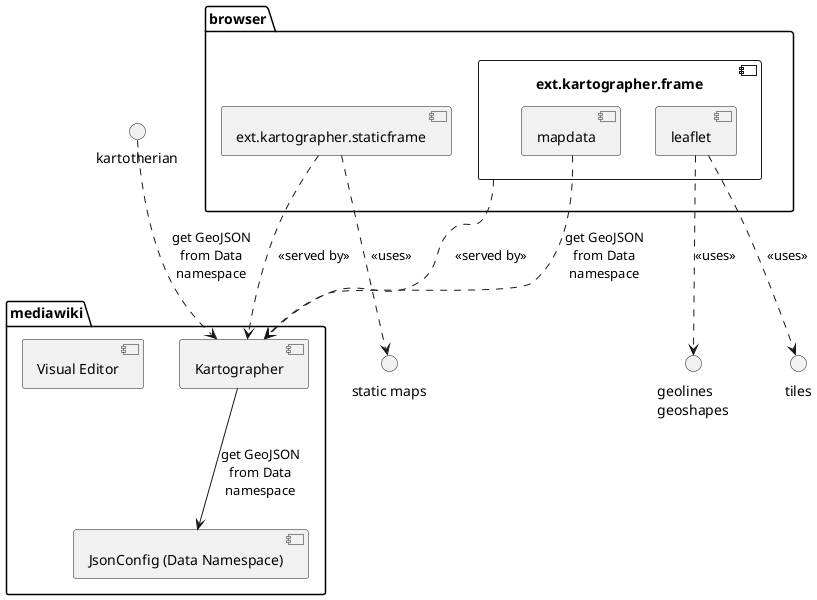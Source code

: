 @startuml

() tiles
() "geolines\ngeoshapes" as geoshapes
() "static maps" as staticmaps

package mediawiki {

  [Kartographer]
  [Visual Editor]
  component JSON  [
    JsonConfig (Data Namespace)
  ]

}

package browser {

    component ext.kartographer.frame {
        component leaflet
        component mapdata
    }
    ext.kartographer.frame ..> Kartographer: <<served by>>
    leaflet ..> tiles: <<uses>>
    leaflet ..> geoshapes: <<uses>>
    [ext.kartographer.staticframe] ..> Kartographer: <<served by>>
    [ext.kartographer.staticframe] ..> staticmaps: <<uses>>

}

Kartographer --> JSON : get GeoJSON\nfrom Data\nnamespace
kartotherian ..> Kartographer : get GeoJSON\nfrom Data\nnamespace
mapdata ..> Kartographer : get GeoJSON\nfrom Data\nnamespace
@enduml

